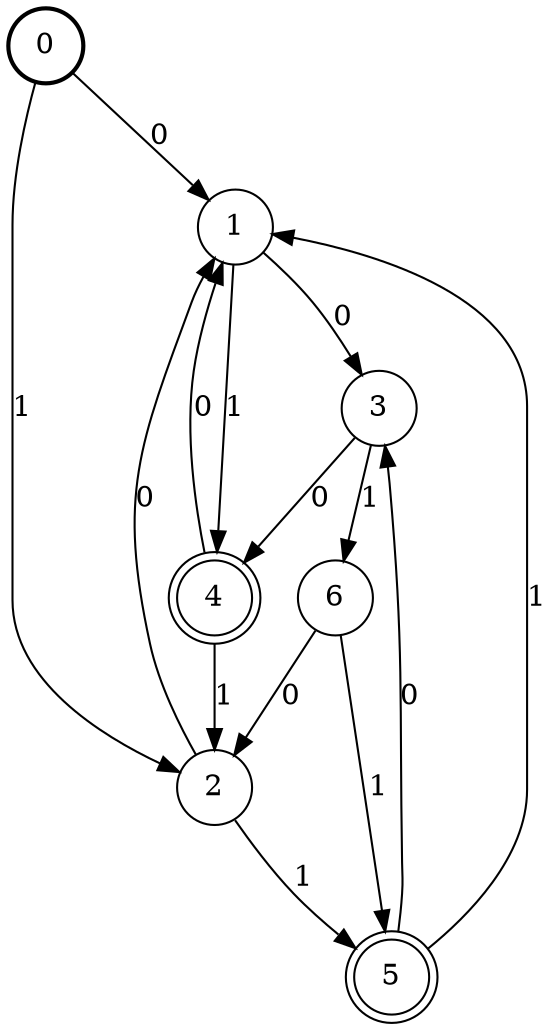 digraph Automat {
    node [shape = circle];
    0 [style = "bold"];
    0 -> 1 [label = "0"];
    0 -> 2 [label = "1"];
    1 -> 3 [label = "0"];
    1 -> 4 [label = "1"];
    2 -> 1 [label = "0"];
    2 -> 5 [label = "1"];
    3 -> 4 [label = "0"];
    3 -> 6 [label = "1"];
    4 [peripheries=2]
    4 -> 1 [label = "0"];
    4 -> 2 [label = "1"];
    5 [peripheries=2]
    5 -> 3 [label = "0"];
    5 -> 1 [label = "1"];
    6 -> 2 [label = "0"];
    6 -> 5 [label = "1"];
}
